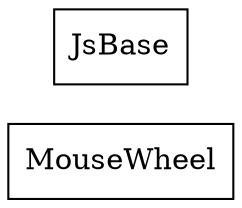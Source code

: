strict digraph class_diagram {
  rankdir=LR;
  TypeMouseWheel[
    label="MouseWheel",
    URL="MouseWheel.html",
    tooltip="com.sekati.external.MouseWheel",
    shape="record"
  ];
  TypeJsBase[
    label="JsBase",
    URL="JsBase.html",
    tooltip="com.sekati.external.JsBase",
    shape="record"
  ];
}
